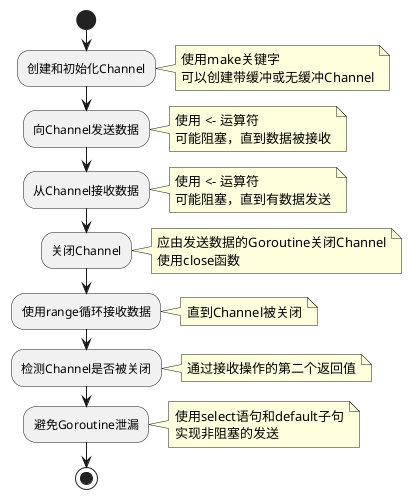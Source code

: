 @startuml
start

:创建和初始化Channel;
note right
使用make关键字
可以创建带缓冲或无缓冲Channel
end note

:向Channel发送数据;
note right
使用 <- 运算符
可能阻塞，直到数据被接收
end note

:从Channel接收数据;
note right
使用 <- 运算符
可能阻塞，直到有数据发送
end note

:关闭Channel;
note right
应由发送数据的Goroutine关闭Channel
使用close函数
end note

:使用range循环接收数据;
note right
直到Channel被关闭
end note

:检测Channel是否被关闭;
note right
通过接收操作的第二个返回值
end note

:避免Goroutine泄漏;
note right
使用select语句和default子句
实现非阻塞的发送
end note

stop

@enduml
